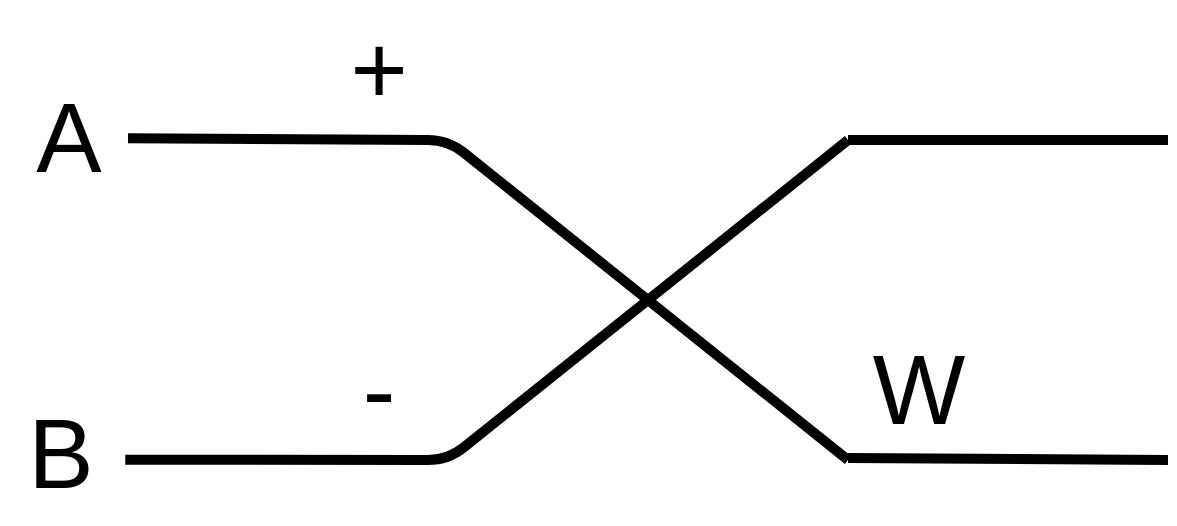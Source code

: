 <mxfile>
    <diagram id="OLbTeJ2mhXih5Omeq2pF" name="Page-1">
        <mxGraphModel dx="1309" dy="815" grid="1" gridSize="10" guides="1" tooltips="1" connect="1" arrows="1" fold="1" page="1" pageScale="1" pageWidth="5000" pageHeight="2000" math="0" shadow="0">
            <root>
                <mxCell id="0"/>
                <mxCell id="1" parent="0"/>
                <mxCell id="4" value="" style="endArrow=none;html=1;strokeWidth=5;fontSize=49;" edge="1" parent="1" source="9">
                    <mxGeometry width="50" height="50" relative="1" as="geometry">
                        <mxPoint x="2520" y="840" as="sourcePoint"/>
                        <mxPoint x="2880" y="1000" as="targetPoint"/>
                        <Array as="points">
                            <mxPoint x="2680" y="840"/>
                        </Array>
                    </mxGeometry>
                </mxCell>
                <mxCell id="5" value="" style="endArrow=none;html=1;strokeWidth=5;fontSize=49;exitX=1.044;exitY=0.541;exitDx=0;exitDy=0;exitPerimeter=0;" edge="1" parent="1" source="10">
                    <mxGeometry width="50" height="50" relative="1" as="geometry">
                        <mxPoint x="2520" y="1000" as="sourcePoint"/>
                        <mxPoint x="2880" y="840" as="targetPoint"/>
                        <Array as="points">
                            <mxPoint x="2680" y="1000"/>
                        </Array>
                    </mxGeometry>
                </mxCell>
                <mxCell id="6" value="" style="endArrow=none;html=1;strokeWidth=5;fontSize=49;" edge="1" parent="1">
                    <mxGeometry width="50" height="50" relative="1" as="geometry">
                        <mxPoint x="2880" y="840" as="sourcePoint"/>
                        <mxPoint x="3040" y="840" as="targetPoint"/>
                    </mxGeometry>
                </mxCell>
                <mxCell id="7" value="" style="endArrow=none;html=1;strokeWidth=5;fontSize=49;" edge="1" parent="1">
                    <mxGeometry width="50" height="50" relative="1" as="geometry">
                        <mxPoint x="2880" y="999" as="sourcePoint"/>
                        <mxPoint x="3040" y="1000" as="targetPoint"/>
                    </mxGeometry>
                </mxCell>
                <mxCell id="8" value="W" style="text;html=1;align=center;verticalAlign=middle;resizable=0;points=[];autosize=1;strokeColor=none;fillColor=none;strokeWidth=5;fontSize=49;" vertex="1" parent="1">
                    <mxGeometry x="2880" y="930" width="70" height="70" as="geometry"/>
                </mxCell>
                <mxCell id="9" value="A" style="text;html=1;align=center;verticalAlign=middle;resizable=0;points=[];autosize=1;strokeColor=none;fillColor=none;strokeWidth=5;fontSize=49;" vertex="1" parent="1">
                    <mxGeometry x="2460" y="804" width="60" height="70" as="geometry"/>
                </mxCell>
                <mxCell id="10" value="B" style="text;html=1;align=center;verticalAlign=middle;resizable=0;points=[];autosize=1;strokeColor=none;fillColor=none;strokeWidth=5;fontSize=49;" vertex="1" parent="1">
                    <mxGeometry x="2456" y="962" width="60" height="70" as="geometry"/>
                </mxCell>
                <mxCell id="11" value="+" style="text;html=1;align=center;verticalAlign=middle;resizable=0;points=[];autosize=1;strokeColor=none;fillColor=none;fontSize=49;strokeWidth=5;" vertex="1" parent="1">
                    <mxGeometry x="2620" y="770" width="50" height="70" as="geometry"/>
                </mxCell>
                <mxCell id="12" value="-" style="text;html=1;align=center;verticalAlign=middle;resizable=0;points=[];autosize=1;strokeColor=none;fillColor=none;fontSize=49;strokeWidth=5;" vertex="1" parent="1">
                    <mxGeometry x="2625" y="930" width="40" height="70" as="geometry"/>
                </mxCell>
            </root>
        </mxGraphModel>
    </diagram>
</mxfile>